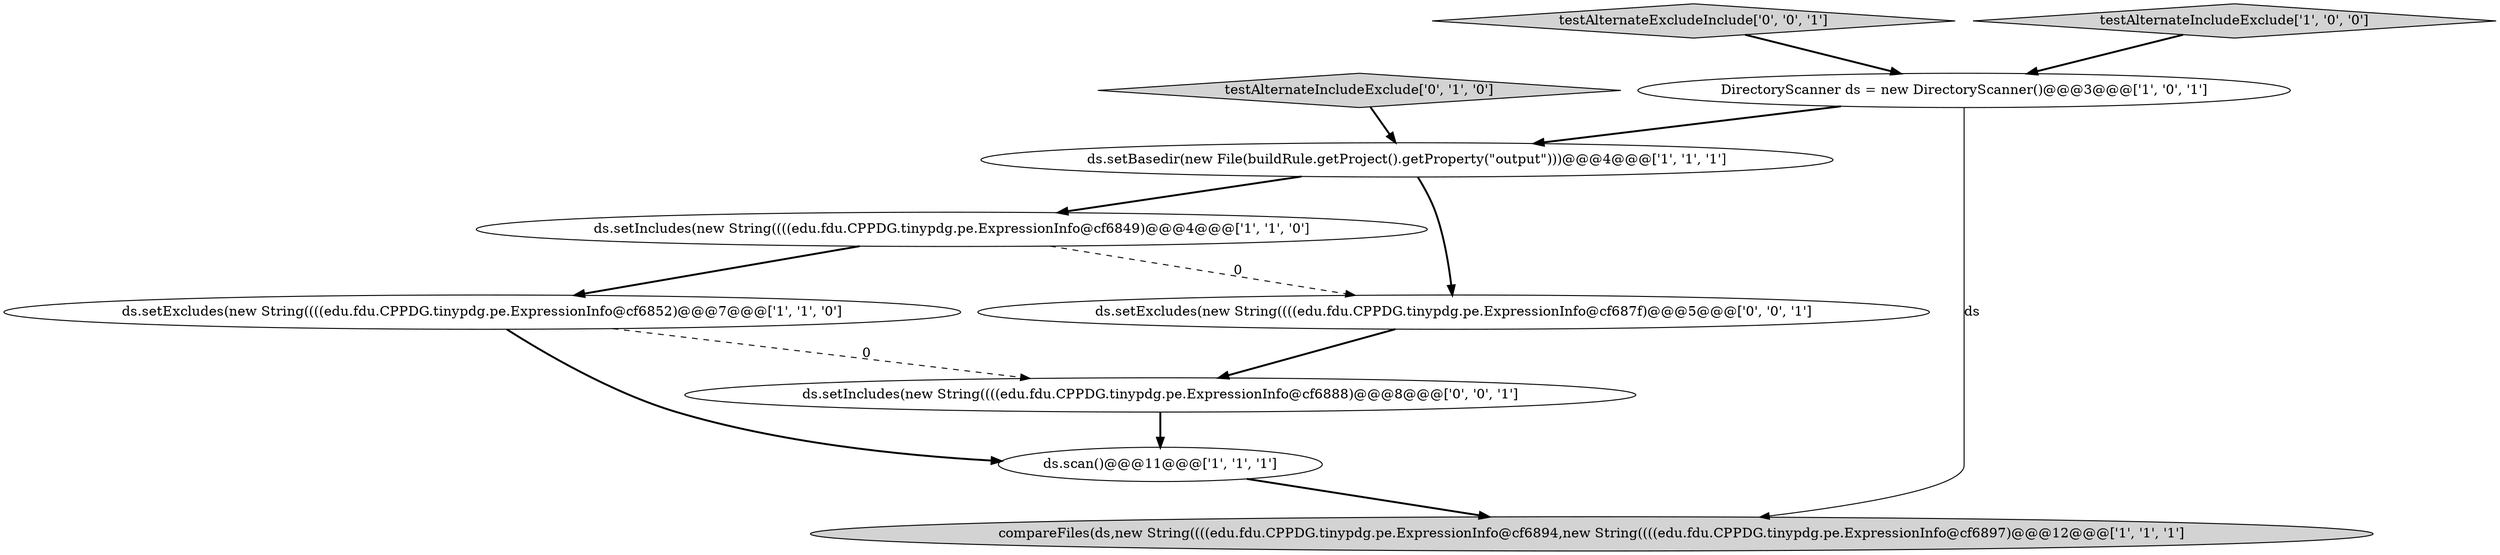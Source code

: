 digraph {
5 [style = filled, label = "ds.scan()@@@11@@@['1', '1', '1']", fillcolor = white, shape = ellipse image = "AAA0AAABBB1BBB"];
7 [style = filled, label = "testAlternateIncludeExclude['0', '1', '0']", fillcolor = lightgray, shape = diamond image = "AAA0AAABBB2BBB"];
10 [style = filled, label = "testAlternateExcludeInclude['0', '0', '1']", fillcolor = lightgray, shape = diamond image = "AAA0AAABBB3BBB"];
8 [style = filled, label = "ds.setIncludes(new String((((edu.fdu.CPPDG.tinypdg.pe.ExpressionInfo@cf6888)@@@8@@@['0', '0', '1']", fillcolor = white, shape = ellipse image = "AAA0AAABBB3BBB"];
0 [style = filled, label = "ds.setExcludes(new String((((edu.fdu.CPPDG.tinypdg.pe.ExpressionInfo@cf6852)@@@7@@@['1', '1', '0']", fillcolor = white, shape = ellipse image = "AAA0AAABBB1BBB"];
1 [style = filled, label = "ds.setBasedir(new File(buildRule.getProject().getProperty(\"output\")))@@@4@@@['1', '1', '1']", fillcolor = white, shape = ellipse image = "AAA0AAABBB1BBB"];
3 [style = filled, label = "ds.setIncludes(new String((((edu.fdu.CPPDG.tinypdg.pe.ExpressionInfo@cf6849)@@@4@@@['1', '1', '0']", fillcolor = white, shape = ellipse image = "AAA0AAABBB1BBB"];
4 [style = filled, label = "compareFiles(ds,new String((((edu.fdu.CPPDG.tinypdg.pe.ExpressionInfo@cf6894,new String((((edu.fdu.CPPDG.tinypdg.pe.ExpressionInfo@cf6897)@@@12@@@['1', '1', '1']", fillcolor = lightgray, shape = ellipse image = "AAA0AAABBB1BBB"];
9 [style = filled, label = "ds.setExcludes(new String((((edu.fdu.CPPDG.tinypdg.pe.ExpressionInfo@cf687f)@@@5@@@['0', '0', '1']", fillcolor = white, shape = ellipse image = "AAA0AAABBB3BBB"];
2 [style = filled, label = "testAlternateIncludeExclude['1', '0', '0']", fillcolor = lightgray, shape = diamond image = "AAA0AAABBB1BBB"];
6 [style = filled, label = "DirectoryScanner ds = new DirectoryScanner()@@@3@@@['1', '0', '1']", fillcolor = white, shape = ellipse image = "AAA0AAABBB1BBB"];
1->3 [style = bold, label=""];
6->1 [style = bold, label=""];
0->8 [style = dashed, label="0"];
1->9 [style = bold, label=""];
5->4 [style = bold, label=""];
7->1 [style = bold, label=""];
6->4 [style = solid, label="ds"];
8->5 [style = bold, label=""];
3->9 [style = dashed, label="0"];
9->8 [style = bold, label=""];
2->6 [style = bold, label=""];
10->6 [style = bold, label=""];
3->0 [style = bold, label=""];
0->5 [style = bold, label=""];
}
